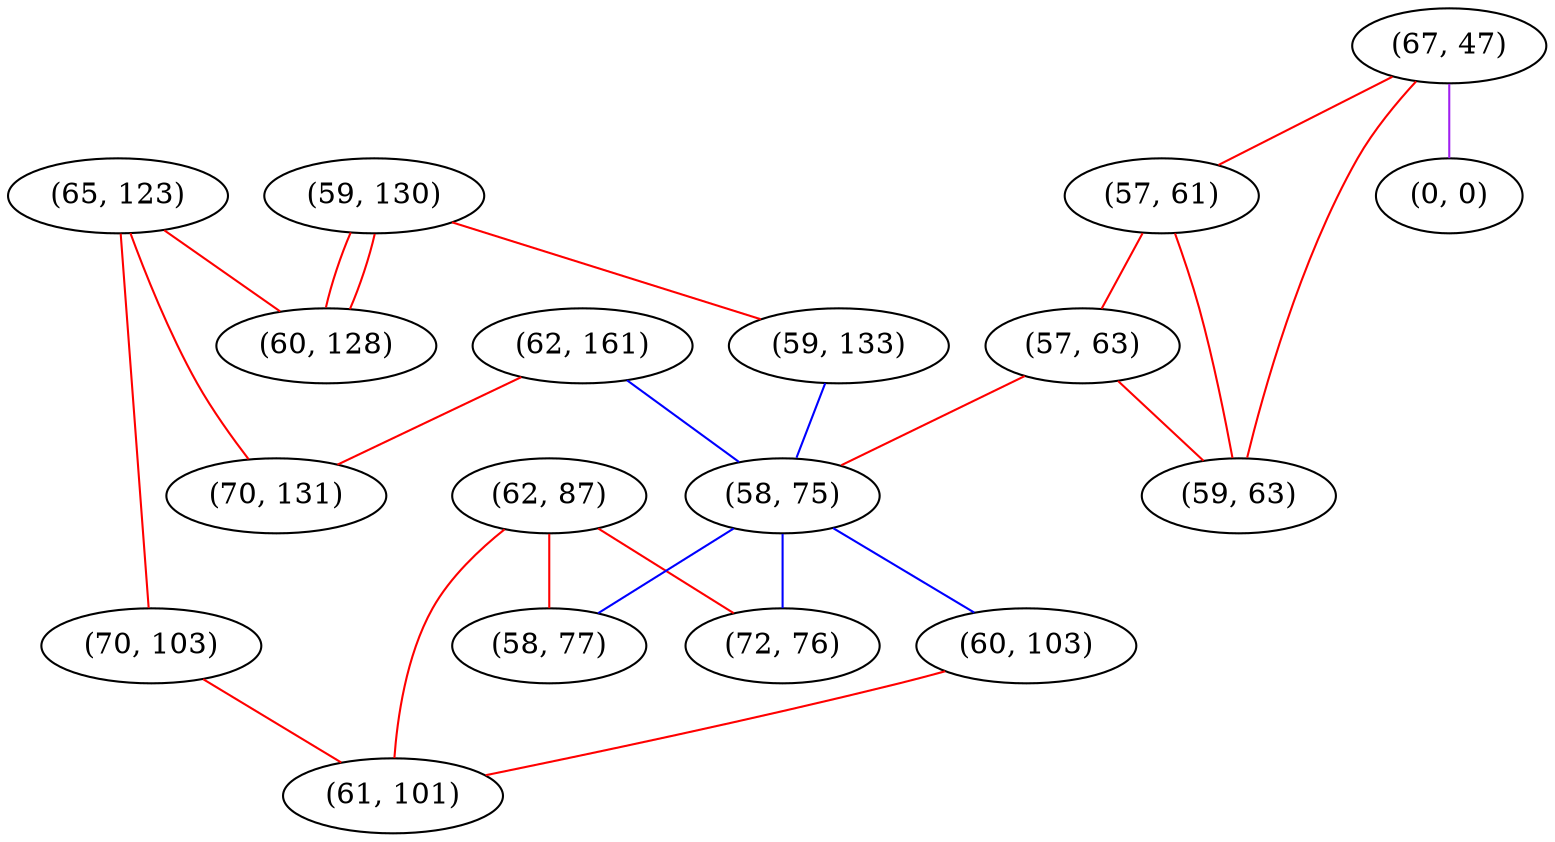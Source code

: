 graph "" {
"(67, 47)";
"(62, 161)";
"(65, 123)";
"(70, 103)";
"(59, 130)";
"(57, 61)";
"(59, 133)";
"(57, 63)";
"(62, 87)";
"(70, 131)";
"(0, 0)";
"(58, 75)";
"(60, 128)";
"(60, 103)";
"(59, 63)";
"(58, 77)";
"(61, 101)";
"(72, 76)";
"(67, 47)" -- "(59, 63)"  [color=red, key=0, weight=1];
"(67, 47)" -- "(0, 0)"  [color=purple, key=0, weight=4];
"(67, 47)" -- "(57, 61)"  [color=red, key=0, weight=1];
"(62, 161)" -- "(70, 131)"  [color=red, key=0, weight=1];
"(62, 161)" -- "(58, 75)"  [color=blue, key=0, weight=3];
"(65, 123)" -- "(70, 131)"  [color=red, key=0, weight=1];
"(65, 123)" -- "(70, 103)"  [color=red, key=0, weight=1];
"(65, 123)" -- "(60, 128)"  [color=red, key=0, weight=1];
"(70, 103)" -- "(61, 101)"  [color=red, key=0, weight=1];
"(59, 130)" -- "(59, 133)"  [color=red, key=0, weight=1];
"(59, 130)" -- "(60, 128)"  [color=red, key=0, weight=1];
"(59, 130)" -- "(60, 128)"  [color=red, key=1, weight=1];
"(57, 61)" -- "(59, 63)"  [color=red, key=0, weight=1];
"(57, 61)" -- "(57, 63)"  [color=red, key=0, weight=1];
"(59, 133)" -- "(58, 75)"  [color=blue, key=0, weight=3];
"(57, 63)" -- "(59, 63)"  [color=red, key=0, weight=1];
"(57, 63)" -- "(58, 75)"  [color=red, key=0, weight=1];
"(62, 87)" -- "(58, 77)"  [color=red, key=0, weight=1];
"(62, 87)" -- "(61, 101)"  [color=red, key=0, weight=1];
"(62, 87)" -- "(72, 76)"  [color=red, key=0, weight=1];
"(58, 75)" -- "(72, 76)"  [color=blue, key=0, weight=3];
"(58, 75)" -- "(58, 77)"  [color=blue, key=0, weight=3];
"(58, 75)" -- "(60, 103)"  [color=blue, key=0, weight=3];
"(60, 103)" -- "(61, 101)"  [color=red, key=0, weight=1];
}
